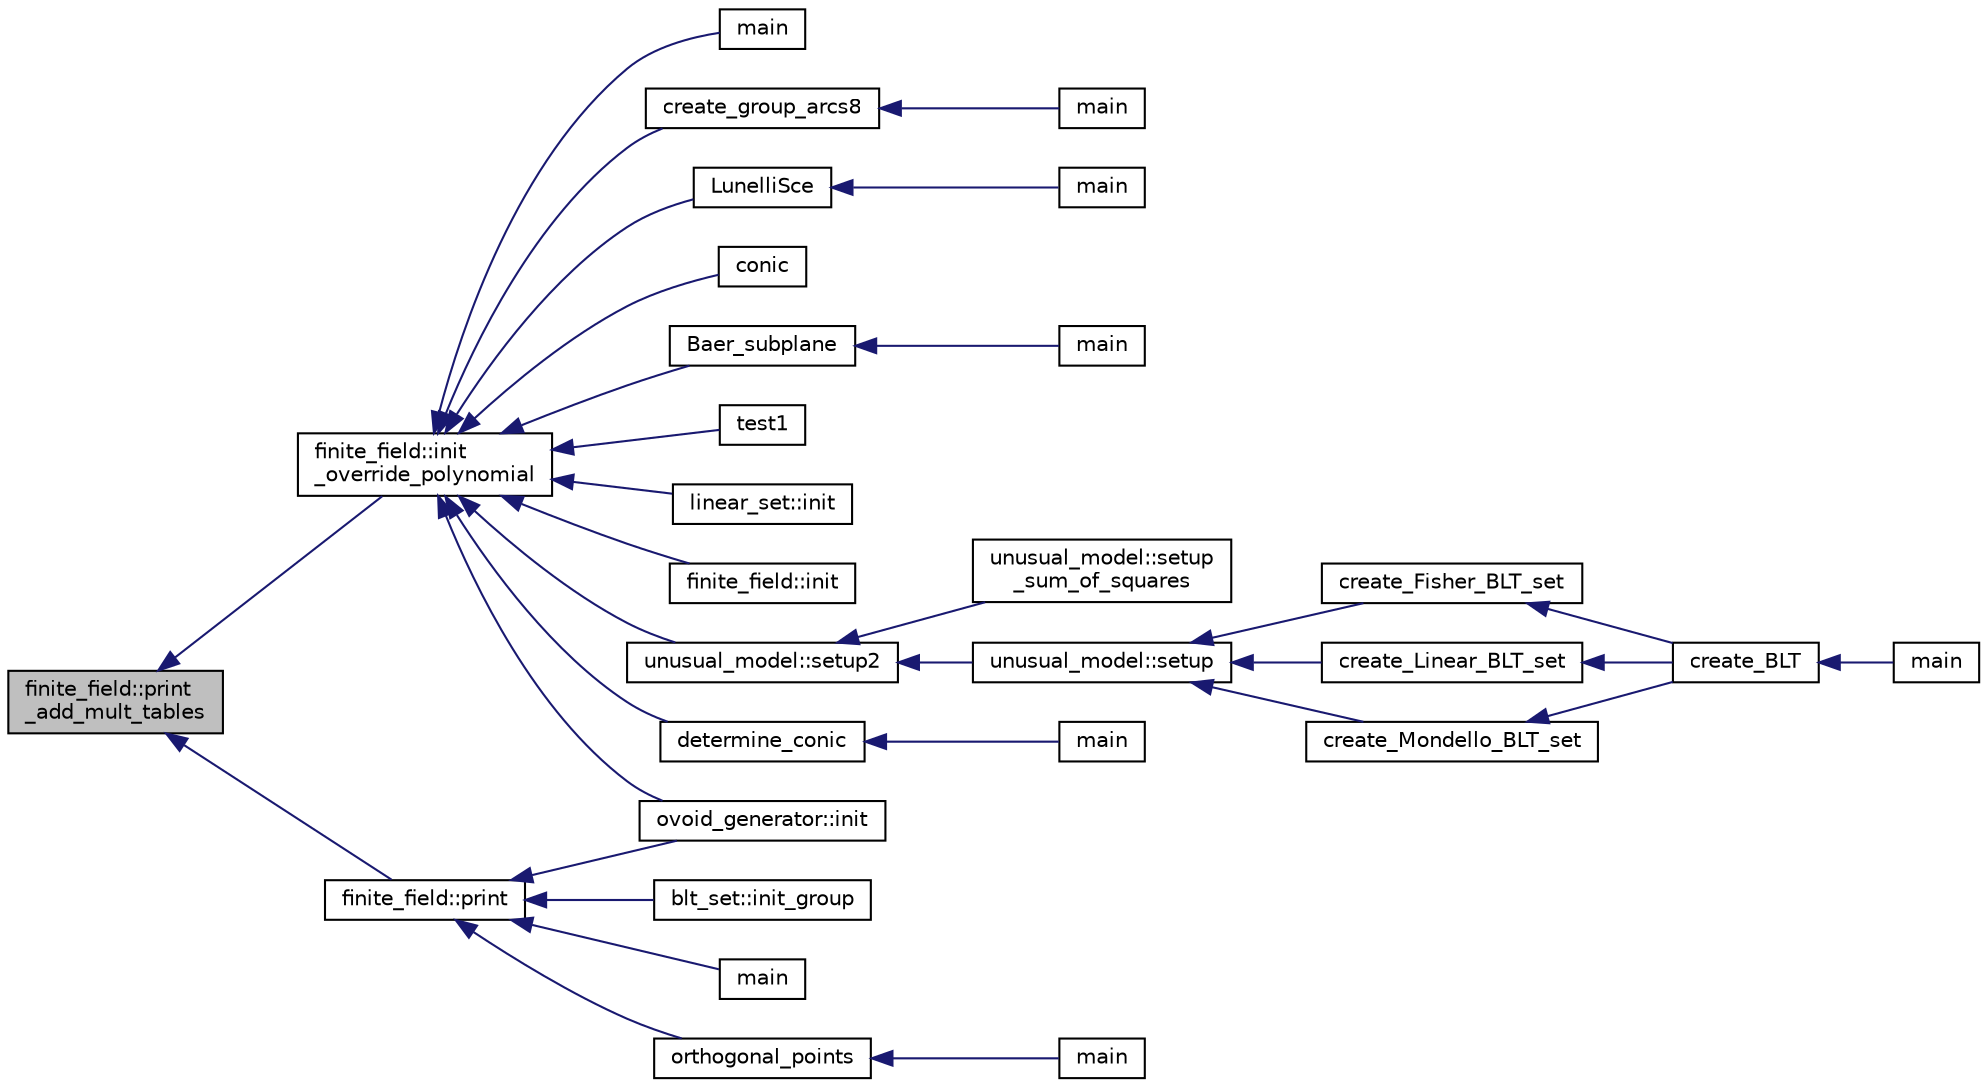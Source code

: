 digraph "finite_field::print_add_mult_tables"
{
  edge [fontname="Helvetica",fontsize="10",labelfontname="Helvetica",labelfontsize="10"];
  node [fontname="Helvetica",fontsize="10",shape=record];
  rankdir="LR";
  Node15434 [label="finite_field::print\l_add_mult_tables",height=0.2,width=0.4,color="black", fillcolor="grey75", style="filled", fontcolor="black"];
  Node15434 -> Node15435 [dir="back",color="midnightblue",fontsize="10",style="solid",fontname="Helvetica"];
  Node15435 [label="finite_field::init\l_override_polynomial",height=0.2,width=0.4,color="black", fillcolor="white", style="filled",URL="$df/d5a/classfinite__field.html#a39a40b052f326a05c5a1e6b13572f3e5"];
  Node15435 -> Node15436 [dir="back",color="midnightblue",fontsize="10",style="solid",fontname="Helvetica"];
  Node15436 [label="main",height=0.2,width=0.4,color="black", fillcolor="white", style="filled",URL="$d2/d11/codes_8h.html#a217dbf8b442f20279ea00b898af96f52"];
  Node15435 -> Node15437 [dir="back",color="midnightblue",fontsize="10",style="solid",fontname="Helvetica"];
  Node15437 [label="create_group_arcs8",height=0.2,width=0.4,color="black", fillcolor="white", style="filled",URL="$d1/d9e/create__group_8_c.html#a9928eebe07667a19d9ac9409e0c9702c"];
  Node15437 -> Node15438 [dir="back",color="midnightblue",fontsize="10",style="solid",fontname="Helvetica"];
  Node15438 [label="main",height=0.2,width=0.4,color="black", fillcolor="white", style="filled",URL="$d1/d9e/create__group_8_c.html#a217dbf8b442f20279ea00b898af96f52"];
  Node15435 -> Node15439 [dir="back",color="midnightblue",fontsize="10",style="solid",fontname="Helvetica"];
  Node15439 [label="LunelliSce",height=0.2,width=0.4,color="black", fillcolor="white", style="filled",URL="$d4/de8/conic_8_c.html#aff3f16a42ec8b9efa78fc209b8ab5452"];
  Node15439 -> Node15440 [dir="back",color="midnightblue",fontsize="10",style="solid",fontname="Helvetica"];
  Node15440 [label="main",height=0.2,width=0.4,color="black", fillcolor="white", style="filled",URL="$db/d67/test__hyperoval_8_c.html#a3c04138a5bfe5d72780bb7e82a18e627"];
  Node15435 -> Node15441 [dir="back",color="midnightblue",fontsize="10",style="solid",fontname="Helvetica"];
  Node15441 [label="conic",height=0.2,width=0.4,color="black", fillcolor="white", style="filled",URL="$d4/de8/conic_8_c.html#a96def9474b981a9d5831a9b48d85d652"];
  Node15435 -> Node15442 [dir="back",color="midnightblue",fontsize="10",style="solid",fontname="Helvetica"];
  Node15442 [label="ovoid_generator::init",height=0.2,width=0.4,color="black", fillcolor="white", style="filled",URL="$d3/daf/classovoid__generator.html#a44d90a4751554076f432f35089a964c2"];
  Node15435 -> Node15443 [dir="back",color="midnightblue",fontsize="10",style="solid",fontname="Helvetica"];
  Node15443 [label="Baer_subplane",height=0.2,width=0.4,color="black", fillcolor="white", style="filled",URL="$d7/d86/baer__subplane_8_c.html#a96de72c7f68c8230d5c55b7155ca1430"];
  Node15443 -> Node15444 [dir="back",color="midnightblue",fontsize="10",style="solid",fontname="Helvetica"];
  Node15444 [label="main",height=0.2,width=0.4,color="black", fillcolor="white", style="filled",URL="$d7/d86/baer__subplane_8_c.html#a3c04138a5bfe5d72780bb7e82a18e627"];
  Node15435 -> Node15445 [dir="back",color="midnightblue",fontsize="10",style="solid",fontname="Helvetica"];
  Node15445 [label="test1",height=0.2,width=0.4,color="black", fillcolor="white", style="filled",URL="$d9/db0/factor__space_8_c.html#ae2a201e46836d85cb2c5579a837b641a"];
  Node15435 -> Node15446 [dir="back",color="midnightblue",fontsize="10",style="solid",fontname="Helvetica"];
  Node15446 [label="linear_set::init",height=0.2,width=0.4,color="black", fillcolor="white", style="filled",URL="$dd/d86/classlinear__set.html#a7ab24e84423749047d5465cb15505475"];
  Node15435 -> Node15447 [dir="back",color="midnightblue",fontsize="10",style="solid",fontname="Helvetica"];
  Node15447 [label="finite_field::init",height=0.2,width=0.4,color="black", fillcolor="white", style="filled",URL="$df/d5a/classfinite__field.html#af3a64c2b33179e383025e071514bb9cd"];
  Node15435 -> Node15448 [dir="back",color="midnightblue",fontsize="10",style="solid",fontname="Helvetica"];
  Node15448 [label="unusual_model::setup2",height=0.2,width=0.4,color="black", fillcolor="white", style="filled",URL="$dc/d50/classunusual__model.html#a00f7da705c24f863338828447abf7aae"];
  Node15448 -> Node15449 [dir="back",color="midnightblue",fontsize="10",style="solid",fontname="Helvetica"];
  Node15449 [label="unusual_model::setup\l_sum_of_squares",height=0.2,width=0.4,color="black", fillcolor="white", style="filled",URL="$dc/d50/classunusual__model.html#ab330b51451b34a5291ee5707ef725eff"];
  Node15448 -> Node15450 [dir="back",color="midnightblue",fontsize="10",style="solid",fontname="Helvetica"];
  Node15450 [label="unusual_model::setup",height=0.2,width=0.4,color="black", fillcolor="white", style="filled",URL="$dc/d50/classunusual__model.html#adb517fd342dd2ed2d0cc117211ac1c0d"];
  Node15450 -> Node15451 [dir="back",color="midnightblue",fontsize="10",style="solid",fontname="Helvetica"];
  Node15451 [label="create_Fisher_BLT_set",height=0.2,width=0.4,color="black", fillcolor="white", style="filled",URL="$d4/d67/geometry_8h.html#ad970fc96c238a422a64338691f8b91cc"];
  Node15451 -> Node15452 [dir="back",color="midnightblue",fontsize="10",style="solid",fontname="Helvetica"];
  Node15452 [label="create_BLT",height=0.2,width=0.4,color="black", fillcolor="white", style="filled",URL="$d4/d67/geometry_8h.html#a5a6f4081a90668e2e95f8e4886d241d9"];
  Node15452 -> Node15453 [dir="back",color="midnightblue",fontsize="10",style="solid",fontname="Helvetica"];
  Node15453 [label="main",height=0.2,width=0.4,color="black", fillcolor="white", style="filled",URL="$d4/d6e/make__something_8_c.html#a217dbf8b442f20279ea00b898af96f52"];
  Node15450 -> Node15454 [dir="back",color="midnightblue",fontsize="10",style="solid",fontname="Helvetica"];
  Node15454 [label="create_Linear_BLT_set",height=0.2,width=0.4,color="black", fillcolor="white", style="filled",URL="$d4/d67/geometry_8h.html#a9a35af1dd478ad49c6922240bfff89dd"];
  Node15454 -> Node15452 [dir="back",color="midnightblue",fontsize="10",style="solid",fontname="Helvetica"];
  Node15450 -> Node15455 [dir="back",color="midnightblue",fontsize="10",style="solid",fontname="Helvetica"];
  Node15455 [label="create_Mondello_BLT_set",height=0.2,width=0.4,color="black", fillcolor="white", style="filled",URL="$d4/d67/geometry_8h.html#ab6f68b0ad3b8ccc37d88073576930ea8"];
  Node15455 -> Node15452 [dir="back",color="midnightblue",fontsize="10",style="solid",fontname="Helvetica"];
  Node15435 -> Node15456 [dir="back",color="midnightblue",fontsize="10",style="solid",fontname="Helvetica"];
  Node15456 [label="determine_conic",height=0.2,width=0.4,color="black", fillcolor="white", style="filled",URL="$d5/d87/globals_8h.html#a1f36b2be45a6576165929165abb56f1e"];
  Node15456 -> Node15457 [dir="back",color="midnightblue",fontsize="10",style="solid",fontname="Helvetica"];
  Node15457 [label="main",height=0.2,width=0.4,color="black", fillcolor="white", style="filled",URL="$d4/de8/conic_8_c.html#a3c04138a5bfe5d72780bb7e82a18e627"];
  Node15434 -> Node15458 [dir="back",color="midnightblue",fontsize="10",style="solid",fontname="Helvetica"];
  Node15458 [label="finite_field::print",height=0.2,width=0.4,color="black", fillcolor="white", style="filled",URL="$df/d5a/classfinite__field.html#a447940f58fdec6c099784a3e50501926"];
  Node15458 -> Node15459 [dir="back",color="midnightblue",fontsize="10",style="solid",fontname="Helvetica"];
  Node15459 [label="blt_set::init_group",height=0.2,width=0.4,color="black", fillcolor="white", style="filled",URL="$d1/d3d/classblt__set.html#a9e5aede3bbac6f5e1dd31a8965bba200"];
  Node15458 -> Node15460 [dir="back",color="midnightblue",fontsize="10",style="solid",fontname="Helvetica"];
  Node15460 [label="main",height=0.2,width=0.4,color="black", fillcolor="white", style="filled",URL="$d1/d15/apps_2combinatorics_2orthogonal_8_c.html#a3c04138a5bfe5d72780bb7e82a18e627"];
  Node15458 -> Node15442 [dir="back",color="midnightblue",fontsize="10",style="solid",fontname="Helvetica"];
  Node15458 -> Node15461 [dir="back",color="midnightblue",fontsize="10",style="solid",fontname="Helvetica"];
  Node15461 [label="orthogonal_points",height=0.2,width=0.4,color="black", fillcolor="white", style="filled",URL="$d7/d83/points_8_c.html#a2a86a595e599aecd619f0046595252e4"];
  Node15461 -> Node15462 [dir="back",color="midnightblue",fontsize="10",style="solid",fontname="Helvetica"];
  Node15462 [label="main",height=0.2,width=0.4,color="black", fillcolor="white", style="filled",URL="$d7/d83/points_8_c.html#a3c04138a5bfe5d72780bb7e82a18e627"];
}
